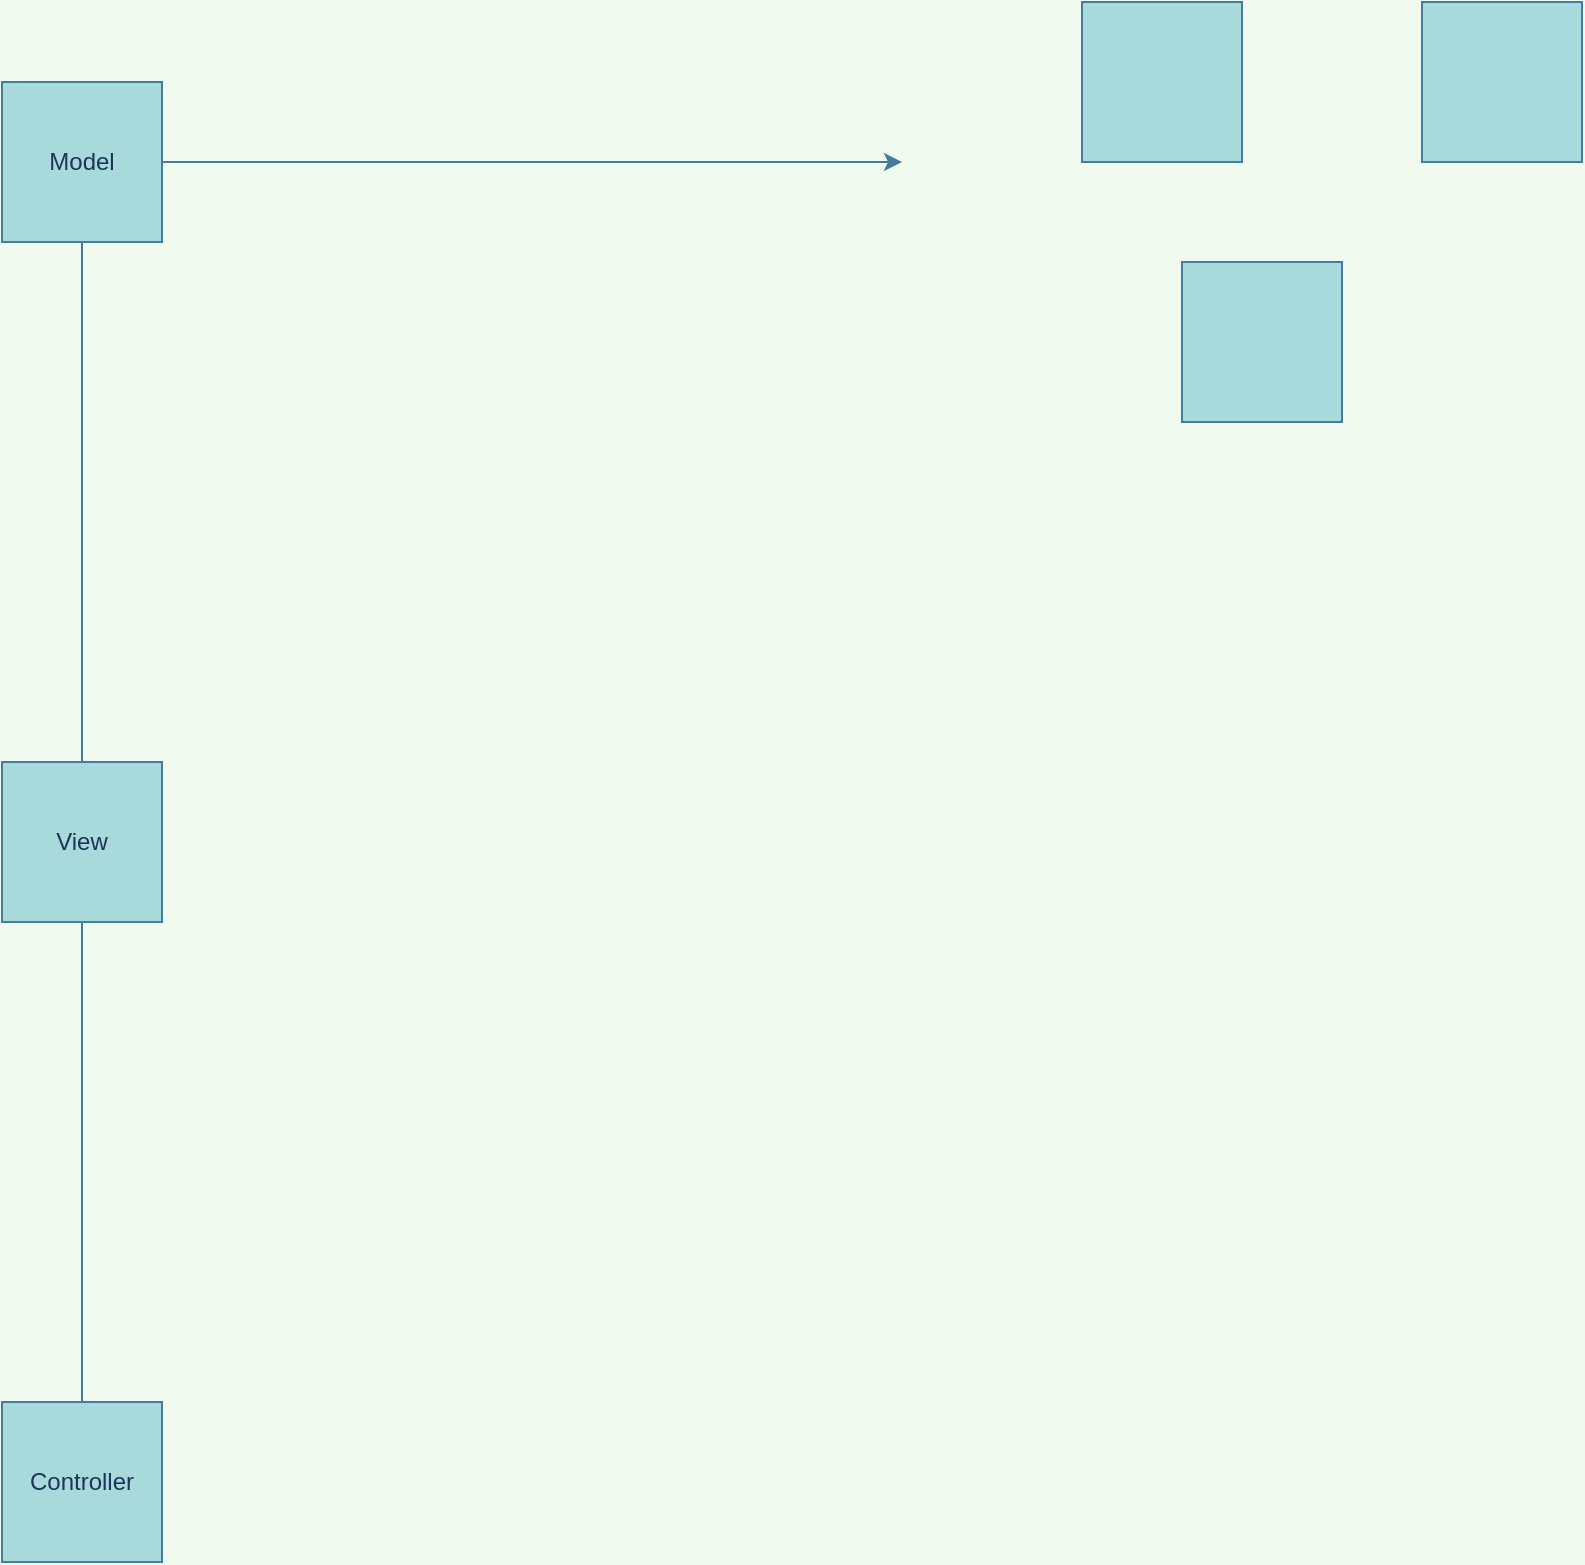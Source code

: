 <mxfile version="14.6.3" type="github">
  <diagram id="Satq4ON55eV-xSzRUZQc" name="Page-1">
    <mxGraphModel dx="825" dy="454" grid="1" gridSize="10" guides="1" tooltips="1" connect="1" arrows="1" fold="1" page="1" pageScale="1" pageWidth="2339" pageHeight="3300" background="#F1FAEE" math="0" shadow="0">
      <root>
        <mxCell id="0" />
        <mxCell id="1" parent="0" />
        <mxCell id="zH07ZrwCk-JZ4y6hPrw2-1" value="&lt;div&gt;Model&lt;/div&gt;" style="whiteSpace=wrap;html=1;aspect=fixed;rounded=0;sketch=0;fontColor=#1D3557;strokeColor=#457B9D;fillColor=#A8DADC;" vertex="1" parent="1">
          <mxGeometry x="190" y="150" width="80" height="80" as="geometry" />
        </mxCell>
        <mxCell id="zH07ZrwCk-JZ4y6hPrw2-2" value="View" style="whiteSpace=wrap;html=1;aspect=fixed;rounded=0;sketch=0;fontColor=#1D3557;strokeColor=#457B9D;fillColor=#A8DADC;" vertex="1" parent="1">
          <mxGeometry x="190" y="490" width="80" height="80" as="geometry" />
        </mxCell>
        <mxCell id="zH07ZrwCk-JZ4y6hPrw2-3" value="Controller" style="whiteSpace=wrap;html=1;aspect=fixed;rounded=0;sketch=0;fontColor=#1D3557;strokeColor=#457B9D;fillColor=#A8DADC;" vertex="1" parent="1">
          <mxGeometry x="190" y="810" width="80" height="80" as="geometry" />
        </mxCell>
        <mxCell id="zH07ZrwCk-JZ4y6hPrw2-4" value="" style="endArrow=none;html=1;fontColor=#1D3557;strokeColor=#457B9D;fillColor=#A8DADC;entryX=0.5;entryY=1;entryDx=0;entryDy=0;exitX=0.5;exitY=0;exitDx=0;exitDy=0;" edge="1" parent="1" source="zH07ZrwCk-JZ4y6hPrw2-2" target="zH07ZrwCk-JZ4y6hPrw2-1">
          <mxGeometry width="50" height="50" relative="1" as="geometry">
            <mxPoint x="650" y="470" as="sourcePoint" />
            <mxPoint x="700" y="420" as="targetPoint" />
          </mxGeometry>
        </mxCell>
        <mxCell id="zH07ZrwCk-JZ4y6hPrw2-5" value="" style="endArrow=none;html=1;fontColor=#1D3557;strokeColor=#457B9D;fillColor=#A8DADC;entryX=0.5;entryY=1;entryDx=0;entryDy=0;exitX=0.5;exitY=0;exitDx=0;exitDy=0;" edge="1" parent="1" source="zH07ZrwCk-JZ4y6hPrw2-3" target="zH07ZrwCk-JZ4y6hPrw2-2">
          <mxGeometry width="50" height="50" relative="1" as="geometry">
            <mxPoint x="650" y="470" as="sourcePoint" />
            <mxPoint x="700" y="420" as="targetPoint" />
          </mxGeometry>
        </mxCell>
        <mxCell id="zH07ZrwCk-JZ4y6hPrw2-6" value="" style="endArrow=classic;html=1;fontColor=#1D3557;strokeColor=#457B9D;fillColor=#A8DADC;exitX=1;exitY=0.5;exitDx=0;exitDy=0;" edge="1" parent="1" source="zH07ZrwCk-JZ4y6hPrw2-1">
          <mxGeometry width="50" height="50" relative="1" as="geometry">
            <mxPoint x="720" y="470" as="sourcePoint" />
            <mxPoint x="640" y="190" as="targetPoint" />
          </mxGeometry>
        </mxCell>
        <mxCell id="zH07ZrwCk-JZ4y6hPrw2-8" value="" style="whiteSpace=wrap;html=1;aspect=fixed;rounded=0;sketch=0;fontColor=#1D3557;strokeColor=#457B9D;fillColor=#A8DADC;" vertex="1" parent="1">
          <mxGeometry x="730" y="110" width="80" height="80" as="geometry" />
        </mxCell>
        <mxCell id="zH07ZrwCk-JZ4y6hPrw2-9" value="" style="whiteSpace=wrap;html=1;aspect=fixed;rounded=0;sketch=0;fontColor=#1D3557;strokeColor=#457B9D;fillColor=#A8DADC;" vertex="1" parent="1">
          <mxGeometry x="780" y="240" width="80" height="80" as="geometry" />
        </mxCell>
        <mxCell id="zH07ZrwCk-JZ4y6hPrw2-10" value="" style="whiteSpace=wrap;html=1;aspect=fixed;rounded=0;sketch=0;fontColor=#1D3557;strokeColor=#457B9D;fillColor=#A8DADC;" vertex="1" parent="1">
          <mxGeometry x="900" y="110" width="80" height="80" as="geometry" />
        </mxCell>
      </root>
    </mxGraphModel>
  </diagram>
</mxfile>
